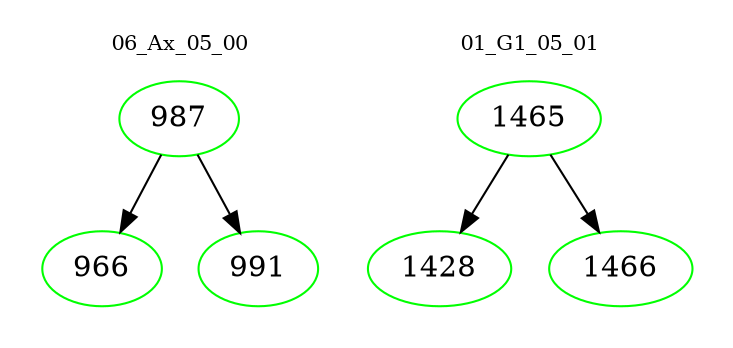 digraph{
subgraph cluster_0 {
color = white
label = "06_Ax_05_00";
fontsize=10;
T0_987 [label="987", color="green"]
T0_987 -> T0_966 [color="black"]
T0_966 [label="966", color="green"]
T0_987 -> T0_991 [color="black"]
T0_991 [label="991", color="green"]
}
subgraph cluster_1 {
color = white
label = "01_G1_05_01";
fontsize=10;
T1_1465 [label="1465", color="green"]
T1_1465 -> T1_1428 [color="black"]
T1_1428 [label="1428", color="green"]
T1_1465 -> T1_1466 [color="black"]
T1_1466 [label="1466", color="green"]
}
}

